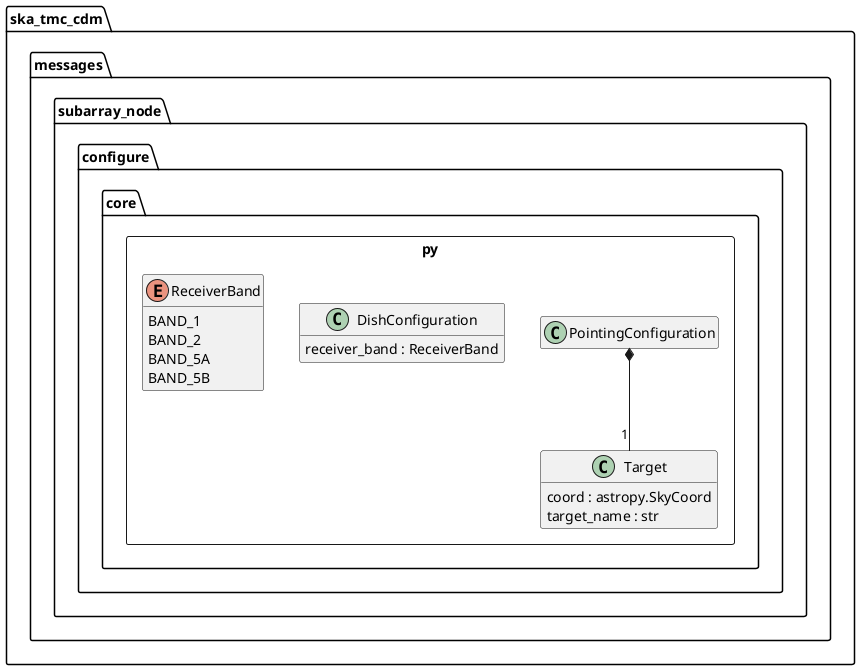 @startuml
hide empty members

package ska_tmc_cdm.messages.subarray_node.configure {

	package core.py <<Rectangle>> {

		class Target {
			coord : astropy.SkyCoord
			target_name : str
		}

		class PointingConfiguration
		PointingConfiguration *-- "1" Target

		class DishConfiguration {
            receiver_band : ReceiverBand
		}

		enum ReceiverBand {
			BAND_1
			BAND_2
			BAND_5A
			BAND_5B
		}

	}

}

@enduml
